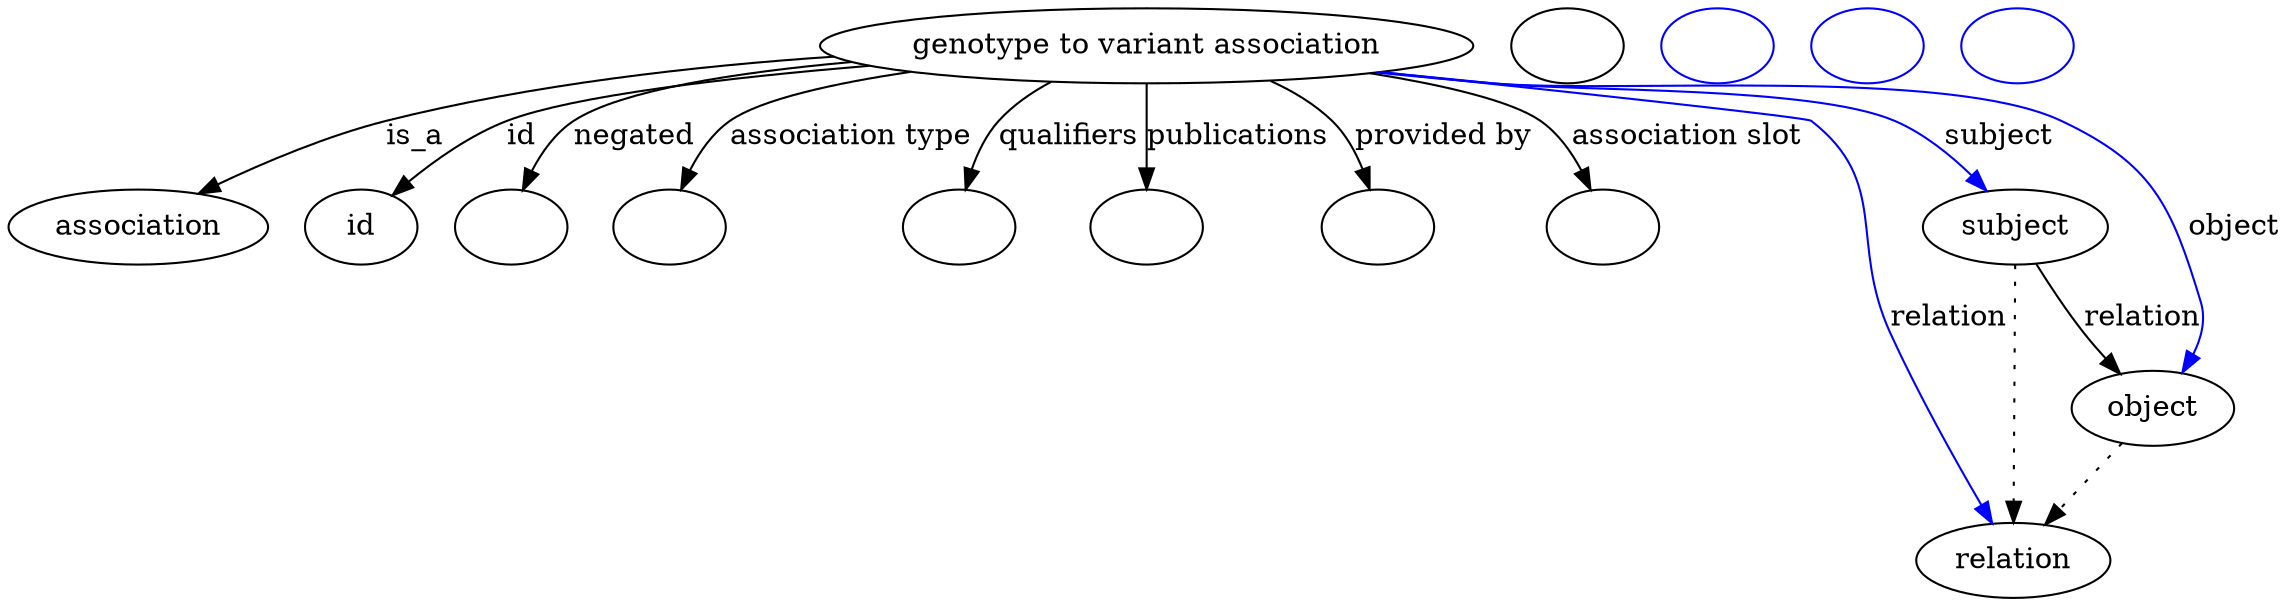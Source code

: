 digraph {
	graph [bb="0,0,916.61,281"];
	node [label="\N"];
	"genotype to variant association"	 [height=0.5,
		label="genotype to variant association",
		pos="470.4,263",
		width=3.33];
	association	 [height=0.5,
		pos="49.402,177",
		width=1.3723];
	"genotype to variant association" -> association	 [label=is_a,
		lp="181.68,220",
		pos="e,78.318,191.65 357.7,256.85 300.7,251.9 230.85,242.99 169.85,227 141.36,219.53 110.73,206.74 87.481,195.97"];
	id	 [height=0.5,
		pos="143.4,177",
		width=0.75];
	"genotype to variant association" -> id	 [color=black,
		label=id,
		lp="229.85,220",
		pos="e,160.74,190.8 371.63,252.77 315.16,246.1 250.35,236.84 223.51,227 203.95,219.83 184.07,207.46 169.01,196.82",
		style=solid];
	negated	 [color=black,
		height=0.5,
		label="",
		pos="215.4,177",
		width=0.75];
	"genotype to variant association" -> negated	 [color=black,
		label=negated,
		lp="276.17,220",
		pos="e,224.12,194.12 369.18,253.34 322.69,247.47 273.56,238.8 253.87,227 244.05,221.11 235.83,211.69 229.54,202.61",
		style=solid];
	"association type"	 [color=black,
		height=0.5,
		label="",
		pos="287.4,177",
		width=0.75];
	"genotype to variant association" -> "association type"	 [color=black,
		label="association type",
		lp="358.31,220",
		pos="e,292.12,194.77 385.56,250.28 354.77,244.3 324.6,236.4 312.59,227 305.14,221.17 299.71,212.54 295.85,204.08",
		style=solid];
	qualifiers	 [color=black,
		height=0.5,
		label="",
		pos="395.4,177",
		width=0.75];
	"genotype to variant association" -> qualifiers	 [color=black,
		label=qualifiers,
		lp="440.45,220",
		pos="e,399.24,195.08 435.87,245.74 427.98,240.56 420.2,234.28 414.3,227 409.04,220.51 405.14,212.4 402.3,204.62",
		style=solid];
	publications	 [color=black,
		height=0.5,
		label="",
		pos="470.4,177",
		width=0.75];
	"genotype to variant association" -> publications	 [color=black,
		label=publications,
		lp="504.62,220",
		pos="e,470.4,195.21 470.4,244.76 470.4,233.36 470.4,218.43 470.4,205.49",
		style=solid];
	"provided by"	 [color=black,
		height=0.5,
		label="",
		pos="561.4,177",
		width=0.75];
	"genotype to variant association" -> "provided by"	 [color=black,
		label="provided by",
		lp="583.03,220",
		pos="e,556.78,194.87 513.64,246.15 522.98,241.04 532.2,234.7 539.4,227 545.39,220.6 549.92,212.3 553.27,204.32",
		style=solid];
	"association slot"	 [color=black,
		height=0.5,
		label="",
		pos="651.4,177",
		width=0.75];
	"genotype to variant association" -> "association slot"	 [color=black,
		label="association slot",
		lp="677.37,220",
		pos="e,644.55,194.78 550.28,249.48 579.62,243.34 608.57,235.55 620.4,227 628.55,221.11 635.01,212.36 639.88,203.82",
		style=solid];
	relation	 [height=0.5,
		pos="810.4,18",
		width=1.031];
	"genotype to variant association" -> relation	 [color=blue,
		label=relation,
		lp="787.78,134",
		pos="e,803.32,35.87 558.33,250.67 631.55,240.37 723.98,227.33 724.4,227 728.23,224.03 777.4,101.08 799.63,45.174",
		style=solid];
	subject	 [height=0.5,
		pos="815.4,177",
		width=0.97656];
	"genotype to variant association" -> subject	 [color=blue,
		label=subject,
		lp="805.23,220",
		pos="e,803.39,194.41 557.09,250.52 571.22,248.6 585.71,246.69 599.4,245 673.49,235.84 699.23,259.57 766.4,227 778.19,221.28 788.74,211.51 \
797.01,202.12",
		style=solid];
	object	 [height=0.5,
		pos="870.4,91",
		width=0.88096];
	"genotype to variant association" -> object	 [color=blue,
		label=object,
		lp="899.51,177",
		pos="e,881.45,108.36 556.01,250.31 570.47,248.38 585.35,246.53 599.4,245 650.37,239.45 783.19,249.2 829.4,227 870.96,207.04 876.48,185.79 \
887.4,141 889.27,133.32 887.96,125.14 885.39,117.67",
		style=solid];
	association_id	 [color=black,
		height=0.5,
		label="",
		pos="635.4,263",
		width=0.75];
	"genotype to variant association relation"	 [color=blue,
		height=0.5,
		label="",
		pos="707.4,263",
		width=0.75];
	subject -> relation	 [pos="e,810.97,36.027 814.83,158.76 813.96,131.21 812.31,78.735 811.29,46.223",
		style=dotted];
	subject -> object	 [label=relation,
		lp="866.78,134",
		pos="e,858.02,107.63 825.03,159.64 830.56,149.91 837.75,137.63 844.64,127 846.99,123.37 849.56,119.6 852.12,115.92"];
	"genotype to variant association subject"	 [color=blue,
		height=0.5,
		label="",
		pos="779.4,263",
		width=0.75];
	object -> relation	 [pos="e,824.17,34.752 856.79,74.435 849.09,65.075 839.33,53.191 830.74,42.745",
		style=dotted];
	"genotype to variant association object"	 [color=blue,
		height=0.5,
		label="",
		pos="851.4,263",
		width=0.75];
}

